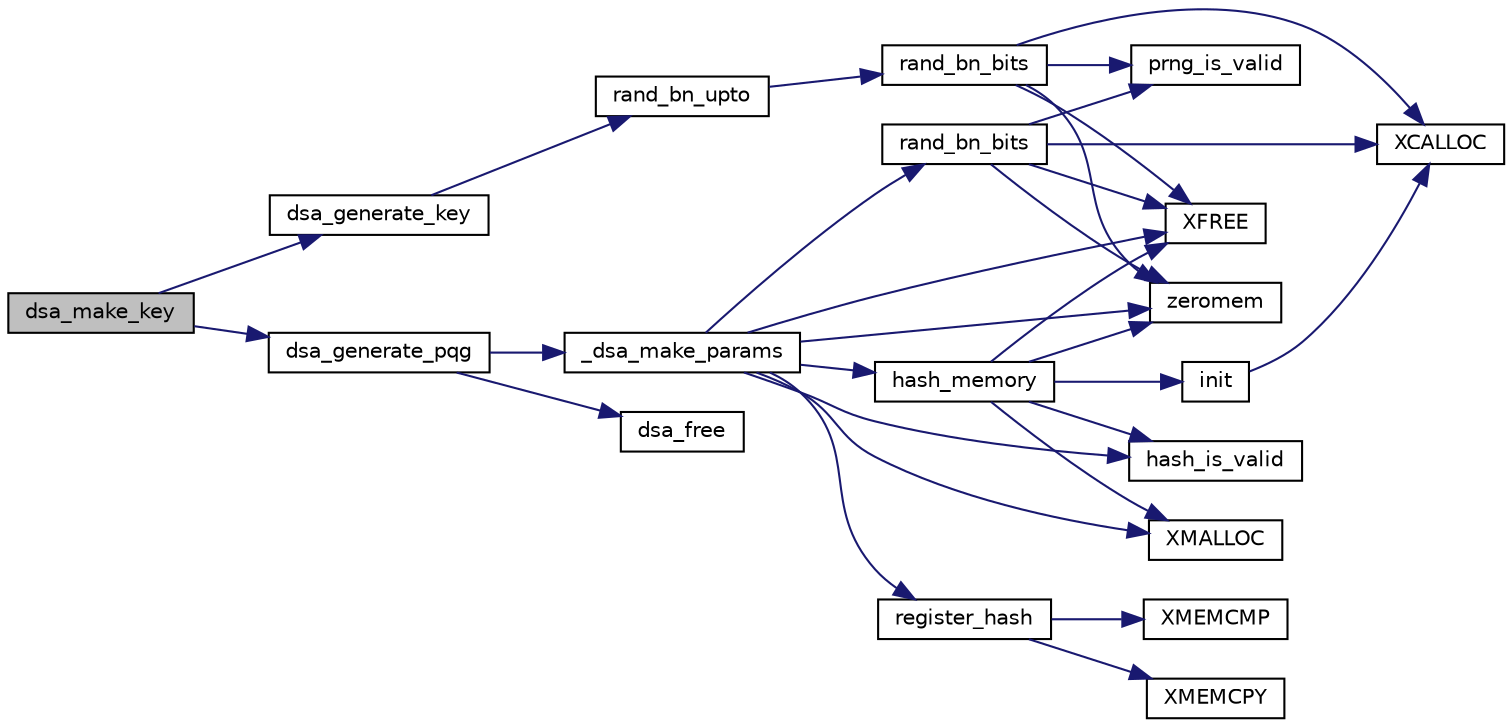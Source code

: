 digraph "dsa_make_key"
{
 // LATEX_PDF_SIZE
  edge [fontname="Helvetica",fontsize="10",labelfontname="Helvetica",labelfontsize="10"];
  node [fontname="Helvetica",fontsize="10",shape=record];
  rankdir="LR";
  Node0 [label="dsa_make_key",height=0.2,width=0.4,color="black", fillcolor="grey75", style="filled", fontcolor="black",tooltip="Old-style creation of a DSA key."];
  Node0 -> Node1 [color="midnightblue",fontsize="10",style="solid",fontname="Helvetica"];
  Node1 [label="dsa_generate_key",height=0.2,width=0.4,color="black", fillcolor="white", style="filled",URL="$dsa__generate__key_8c.html#a97b1aaf6fd598e3ea9d82523614158c9",tooltip="Create a DSA key."];
  Node1 -> Node2 [color="midnightblue",fontsize="10",style="solid",fontname="Helvetica"];
  Node2 [label="rand_bn_upto",height=0.2,width=0.4,color="black", fillcolor="white", style="filled",URL="$tomcrypt__private_8h.html#a8050acf530841fb2da3b667204039856",tooltip="Generate a random number N in a range: 1 <= N < limit."];
  Node2 -> Node3 [color="midnightblue",fontsize="10",style="solid",fontname="Helvetica"];
  Node3 [label="rand_bn_bits",height=0.2,width=0.4,color="black", fillcolor="white", style="filled",URL="$rand__bn_8c.html#a5a58a92a44e093e5b35960f7b92a6eb9",tooltip="Generate a random number N with given bitlength (note: MSB can be 0)"];
  Node3 -> Node4 [color="midnightblue",fontsize="10",style="solid",fontname="Helvetica"];
  Node4 [label="prng_is_valid",height=0.2,width=0.4,color="black", fillcolor="white", style="filled",URL="$tomcrypt__prng_8h.html#a7e4a212c1a29a3b8bb4f8d5a34676a1e",tooltip=" "];
  Node3 -> Node5 [color="midnightblue",fontsize="10",style="solid",fontname="Helvetica"];
  Node5 [label="XCALLOC",height=0.2,width=0.4,color="black", fillcolor="white", style="filled",URL="$tomcrypt__cfg_8h.html#a151dda14cd7acae31eaf1102b0cc0685",tooltip=" "];
  Node3 -> Node6 [color="midnightblue",fontsize="10",style="solid",fontname="Helvetica"];
  Node6 [label="XFREE",height=0.2,width=0.4,color="black", fillcolor="white", style="filled",URL="$tomcrypt__cfg_8h.html#a260d66fc0690e0502cf3bfe7b5244b75",tooltip=" "];
  Node3 -> Node7 [color="midnightblue",fontsize="10",style="solid",fontname="Helvetica"];
  Node7 [label="zeromem",height=0.2,width=0.4,color="black", fillcolor="white", style="filled",URL="$tomcrypt__misc_8h.html#a63b6e188713790263bfd3612fe8b398f",tooltip="Zero a block of memory."];
  Node0 -> Node8 [color="midnightblue",fontsize="10",style="solid",fontname="Helvetica"];
  Node8 [label="dsa_generate_pqg",height=0.2,width=0.4,color="black", fillcolor="white", style="filled",URL="$dsa__generate__pqg_8c.html#aa25c2f74420daea058431d3ad4b2340d",tooltip="Generate DSA parameters p, q & g."];
  Node8 -> Node9 [color="midnightblue",fontsize="10",style="solid",fontname="Helvetica"];
  Node9 [label="_dsa_make_params",height=0.2,width=0.4,color="black", fillcolor="white", style="filled",URL="$dsa__generate__pqg_8c.html#ad38793673d78a4d45177d5b839e1e16b",tooltip="Create DSA parameters (INTERNAL ONLY, not part of public API)"];
  Node9 -> Node10 [color="midnightblue",fontsize="10",style="solid",fontname="Helvetica"];
  Node10 [label="hash_is_valid",height=0.2,width=0.4,color="black", fillcolor="white", style="filled",URL="$tomcrypt__hash_8h.html#a79647f22bf48bfa7de03fe5fc958c846",tooltip=" "];
  Node9 -> Node11 [color="midnightblue",fontsize="10",style="solid",fontname="Helvetica"];
  Node11 [label="hash_memory",height=0.2,width=0.4,color="black", fillcolor="white", style="filled",URL="$hash__memory_8c.html#a8672bf28488595ef1519a6754498869c",tooltip="Hash a block of memory and store the digest."];
  Node11 -> Node10 [color="midnightblue",fontsize="10",style="solid",fontname="Helvetica"];
  Node11 -> Node12 [color="midnightblue",fontsize="10",style="solid",fontname="Helvetica"];
  Node12 [label="init",height=0.2,width=0.4,color="black", fillcolor="white", style="filled",URL="$gmp__desc_8c.html#a4f8948d7c94899bf8ddee4721114d593",tooltip=" "];
  Node12 -> Node5 [color="midnightblue",fontsize="10",style="solid",fontname="Helvetica"];
  Node11 -> Node6 [color="midnightblue",fontsize="10",style="solid",fontname="Helvetica"];
  Node11 -> Node13 [color="midnightblue",fontsize="10",style="solid",fontname="Helvetica"];
  Node13 [label="XMALLOC",height=0.2,width=0.4,color="black", fillcolor="white", style="filled",URL="$tomcrypt__cfg_8h.html#af363355f38fbaacdefacf270436ae1c9",tooltip=" "];
  Node11 -> Node7 [color="midnightblue",fontsize="10",style="solid",fontname="Helvetica"];
  Node9 -> Node14 [color="midnightblue",fontsize="10",style="solid",fontname="Helvetica"];
  Node14 [label="rand_bn_bits",height=0.2,width=0.4,color="black", fillcolor="white", style="filled",URL="$tomcrypt__private_8h.html#a5a58a92a44e093e5b35960f7b92a6eb9",tooltip="Generate a random number N with given bitlength (note: MSB can be 0)"];
  Node14 -> Node4 [color="midnightblue",fontsize="10",style="solid",fontname="Helvetica"];
  Node14 -> Node5 [color="midnightblue",fontsize="10",style="solid",fontname="Helvetica"];
  Node14 -> Node6 [color="midnightblue",fontsize="10",style="solid",fontname="Helvetica"];
  Node14 -> Node7 [color="midnightblue",fontsize="10",style="solid",fontname="Helvetica"];
  Node9 -> Node15 [color="midnightblue",fontsize="10",style="solid",fontname="Helvetica"];
  Node15 [label="register_hash",height=0.2,width=0.4,color="black", fillcolor="white", style="filled",URL="$tomcrypt__hash_8h.html#a675b9eda0e8cf146aca2cc89ea5ad571",tooltip="Register a hash with the descriptor table."];
  Node15 -> Node16 [color="midnightblue",fontsize="10",style="solid",fontname="Helvetica"];
  Node16 [label="XMEMCMP",height=0.2,width=0.4,color="black", fillcolor="white", style="filled",URL="$tomcrypt__cfg_8h.html#a372b974ec0ac07abcd55297554fe540f",tooltip=" "];
  Node15 -> Node17 [color="midnightblue",fontsize="10",style="solid",fontname="Helvetica"];
  Node17 [label="XMEMCPY",height=0.2,width=0.4,color="black", fillcolor="white", style="filled",URL="$tomcrypt__cfg_8h.html#a7691dd48d60d5fc6daf2fa7ec4c55e12",tooltip=" "];
  Node9 -> Node6 [color="midnightblue",fontsize="10",style="solid",fontname="Helvetica"];
  Node9 -> Node13 [color="midnightblue",fontsize="10",style="solid",fontname="Helvetica"];
  Node9 -> Node7 [color="midnightblue",fontsize="10",style="solid",fontname="Helvetica"];
  Node8 -> Node18 [color="midnightblue",fontsize="10",style="solid",fontname="Helvetica"];
  Node18 [label="dsa_free",height=0.2,width=0.4,color="black", fillcolor="white", style="filled",URL="$dsa__free_8c.html#aa303a866d72fa5c2967b7d26410ec69c",tooltip="Free a DSA key."];
}
